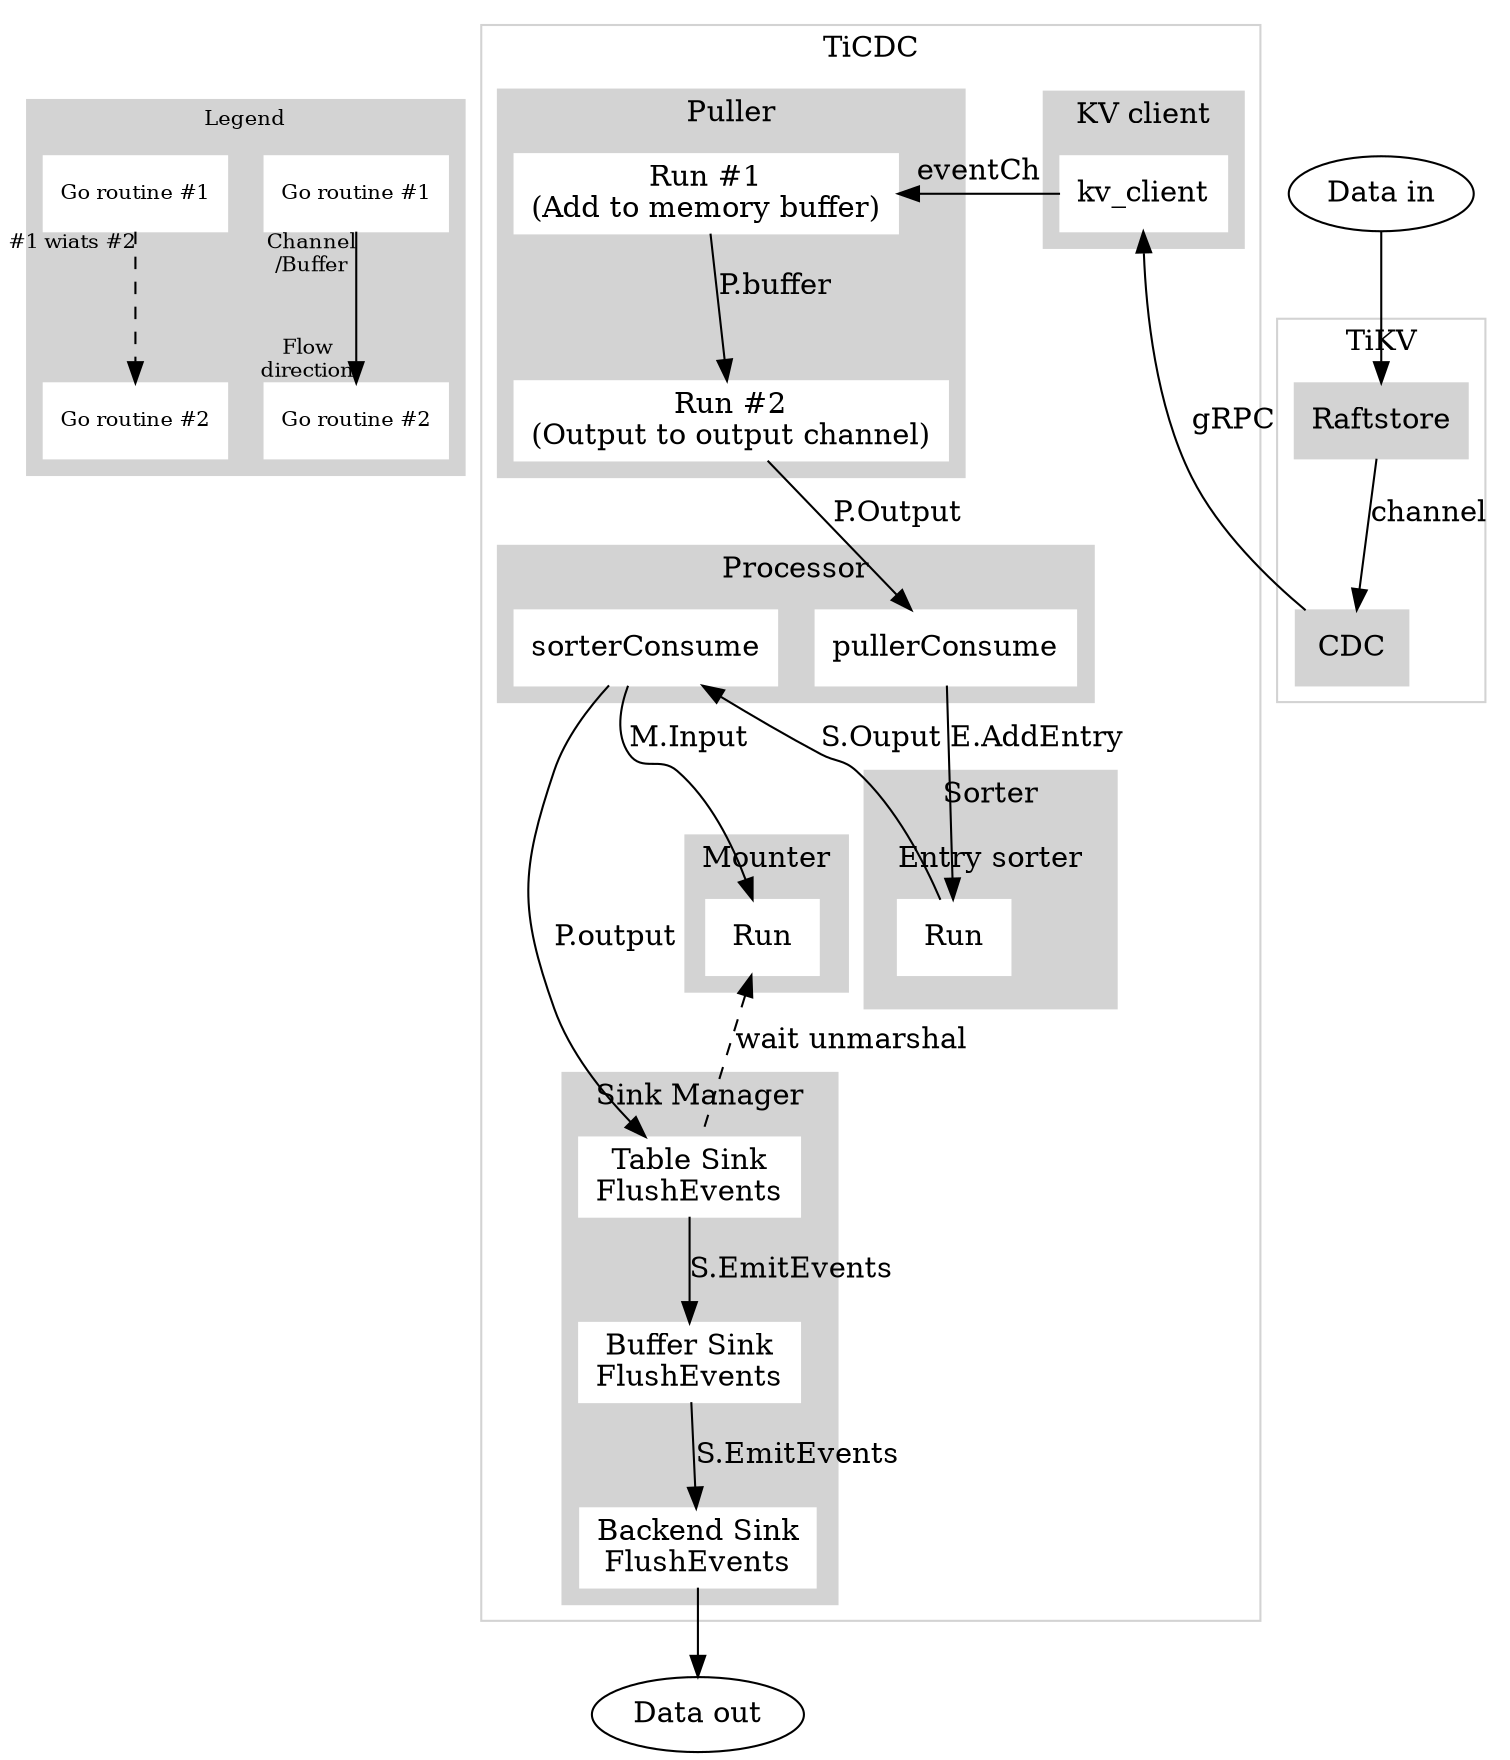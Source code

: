 // The data-flow diagram of TiCDC.
//
// Run `make data-flow-diagram` to generate data-flow.svg
//
// Metrics in TiCDC
// TiKV -> KV client: ticdc_kvclient_pull_event_count | counter
//     puller event chan size: ticdc_puller_event_chan_size | gauge
// KV client -> puller memBuffer: ticdc_puller_kv_event_count | counter
//     puller memBuffer size: ticdc_puller_mem_buffer_size | gauge
// puller memBuffer -> puller outputChan: ticdc_puller_txn_collect_event_count | counter
//     puller outputChan size: ticdc_puller_output_chan_size | gauge
// puller outputCnan -> sorter unsorted
//     sorter unsorted size: ticdc_puller_entry_sorter_unsorted_size | gauge
//     sorter sort duration: ticdc_puller_entry_sorter_sort | duration
//     sorter merge duration: ticdc_puller_entry_sorter_merge | duration
// sorter unsorted -> sorter outputCh: missing
//     sorter outputCh size: ticdc_puller_entry_sorter_output_chan_size | gauge
// sorter outputCh -> Rectifier outputCh: missing
// Rectifier outputCh -> processor outputCh: missing
//                    `-> mounter rawRowChangedChs
//                             mounter unmarshal duration: ticdc_mounter_unmarshal_and_mount | duration
//                             mounter rawRowCHangedChs size: ticdc_mounter_input_chan_size | gauge
// processor outputCh -> sink.EmitRowChangedEvents:
//     processor outputCh size: ticdc_processor_txn_output_chan_size | gague

digraph Dataflow {
    subgraph cluster_legends {
        label = "Legend";
        fontsize = 10;
        color = lightgrey;
        style = filled;

        node [
            style = filled,
            color = white,
            shape = rect,
            fontsize = 10,
            width = 0.5,
            height = 0.5,
        ];

        edge [
            labelfontsize = 10,
        ]

        flow [
            label = "Go routine #1",
        ]
        flow_ [
            label = "Go routine #2",
        ]
        flow -> flow_ [
            headlabel = "Flow\ndirection",
            taillabel = "Channel\n/Buffer",
        ]

        wait [
            label = "Go routine #1",
        ]
        wait_ [
            label = "Go routine #2",
        ]
        wait -> wait_ [
            taillabel = "#1 wiats #2",
            style = "dashed",
        ]
    }

    subgraph cluster_tikv {
        label = "TiKV";
        color = lightgrey;
        node [
            style = filled,
            color = lightgrey,
            shape = rect,
        ];

        Raftstore -> CDC [label = "channel"]
    }

    subgraph cluster_ticdc {
        label = "TiCDC";
        color = lightgrey;
        node [
            style = filled,
            color = white,
            shape = rect,
        ];

        CDC -> kv_client [constraint = false, label = "gRPC"]

        subgraph cluster_kvclient {
            label = "KV client";
            style = filled;

            kv_client
        }

        kv_client -> puller_run_step1 [label = "eventCh", constraint = false]

        subgraph cluster_processor {
            label = "Processor";
            style = filled;

            processor_sorter_consume [label = "sorterConsume"]
            processor_puller_consume [label = "pullerConsume"]

        }
            processor_sorter_consume -> table_sink_run [label = "P.output"]

        subgraph cluster_puller {
            label = "Puller";
            style = filled;

            puller_run_step1 [label = "Run #1\n(Add to memory buffer)"]
            puller_run_step2 [label = "Run #2\n(Output to output channel)"]

            puller_run_step1 -> puller_run_step2 [label = "P.buffer"]
            puller_run_step2 -> processor_puller_consume [label = "P.Output"]
        }

        processor_puller_consume -> sorter_run [label = "E.AddEntry"]

        subgraph cluster_sorter {
            label = "Sorter";
            style = filled;

            subgraph cluster_entry_sorter {
                label = "Entry sorter";

                sorter_run [label = "Run"]
            }

        }

        sorter_run -> processor_sorter_consume [label = "S.Ouput"]
        processor_sorter_consume -> mounter_run [label = "M.Input"]
        mounter_run -> table_sink_run [
            label = "wait unmarshal",
            style = "dashed",
            dir = back,
        ]

        subgraph cluster_mounter {
            label = "Mounter";
            style = filled;

            mounter_run [label = "Run"]
        }

        subgraph cluster_sink {
            label = "Sink Manager";
            style = filled;

            subgraph table_sink {
                label = "Table Sink";

                table_sink_run [label = "Table Sink\nFlushEvents"]
            }

            subgraph buffer_sink {
                label = "Buffer Sink";

                buffer_sink_run [label = "Buffer Sink\nFlushEvents"]
            }

            subgraph backend_sink {
                label = "Backend Sink";

                backend_sink_run [label = "Backend Sink\nFlushEvents"]
            }

            table_sink_run -> buffer_sink_run [label = "S.EmitEvents"]
            buffer_sink_run -> backend_sink_run [label = "S.EmitEvents"]
        }
    }

    data_in [label = "Data in", shape = oval]
    data_in -> Raftstore

    data_out [label = "Data out", shape = oval]
    backend_sink_run -> data_out
}
